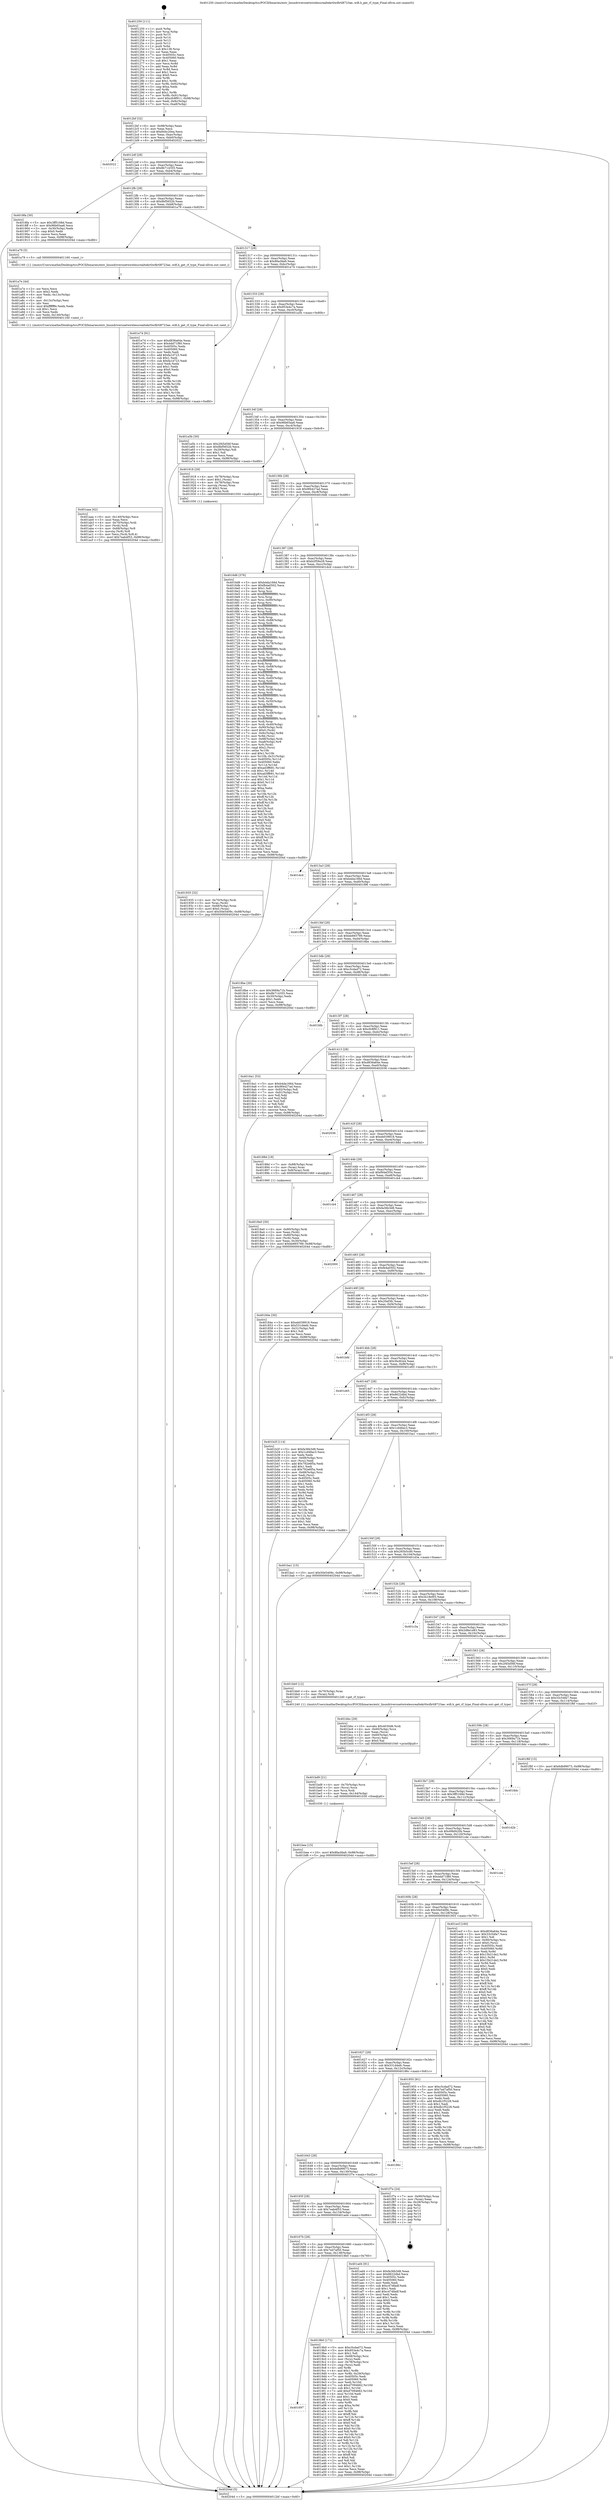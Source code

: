 digraph "0x401250" {
  label = "0x401250 (/mnt/c/Users/mathe/Desktop/tcc/POCII/binaries/extr_linuxdriversnetwirelessrealtekrtlwifirtl8723ae..wifi.h_get_rf_type_Final-ollvm.out::main(0))"
  labelloc = "t"
  node[shape=record]

  Entry [label="",width=0.3,height=0.3,shape=circle,fillcolor=black,style=filled]
  "0x4012bf" [label="{
     0x4012bf [32]\l
     | [instrs]\l
     &nbsp;&nbsp;0x4012bf \<+6\>: mov -0x98(%rbp),%eax\l
     &nbsp;&nbsp;0x4012c5 \<+2\>: mov %eax,%ecx\l
     &nbsp;&nbsp;0x4012c7 \<+6\>: sub $0x844c20ea,%ecx\l
     &nbsp;&nbsp;0x4012cd \<+6\>: mov %eax,-0xac(%rbp)\l
     &nbsp;&nbsp;0x4012d3 \<+6\>: mov %ecx,-0xb0(%rbp)\l
     &nbsp;&nbsp;0x4012d9 \<+6\>: je 0000000000402022 \<main+0xdd2\>\l
  }"]
  "0x402022" [label="{
     0x402022\l
  }", style=dashed]
  "0x4012df" [label="{
     0x4012df [28]\l
     | [instrs]\l
     &nbsp;&nbsp;0x4012df \<+5\>: jmp 00000000004012e4 \<main+0x94\>\l
     &nbsp;&nbsp;0x4012e4 \<+6\>: mov -0xac(%rbp),%eax\l
     &nbsp;&nbsp;0x4012ea \<+5\>: sub $0x8b714355,%eax\l
     &nbsp;&nbsp;0x4012ef \<+6\>: mov %eax,-0xb4(%rbp)\l
     &nbsp;&nbsp;0x4012f5 \<+6\>: je 00000000004018fa \<main+0x6aa\>\l
  }"]
  Exit [label="",width=0.3,height=0.3,shape=circle,fillcolor=black,style=filled,peripheries=2]
  "0x4018fa" [label="{
     0x4018fa [30]\l
     | [instrs]\l
     &nbsp;&nbsp;0x4018fa \<+5\>: mov $0x3ff5168d,%eax\l
     &nbsp;&nbsp;0x4018ff \<+5\>: mov $0x96b65aa6,%ecx\l
     &nbsp;&nbsp;0x401904 \<+3\>: mov -0x30(%rbp),%edx\l
     &nbsp;&nbsp;0x401907 \<+3\>: cmp $0x0,%edx\l
     &nbsp;&nbsp;0x40190a \<+3\>: cmove %ecx,%eax\l
     &nbsp;&nbsp;0x40190d \<+6\>: mov %eax,-0x98(%rbp)\l
     &nbsp;&nbsp;0x401913 \<+5\>: jmp 000000000040204d \<main+0xdfd\>\l
  }"]
  "0x4012fb" [label="{
     0x4012fb [28]\l
     | [instrs]\l
     &nbsp;&nbsp;0x4012fb \<+5\>: jmp 0000000000401300 \<main+0xb0\>\l
     &nbsp;&nbsp;0x401300 \<+6\>: mov -0xac(%rbp),%eax\l
     &nbsp;&nbsp;0x401306 \<+5\>: sub $0x8bf5652b,%eax\l
     &nbsp;&nbsp;0x40130b \<+6\>: mov %eax,-0xb8(%rbp)\l
     &nbsp;&nbsp;0x401311 \<+6\>: je 0000000000401a79 \<main+0x829\>\l
  }"]
  "0x401bee" [label="{
     0x401bee [15]\l
     | [instrs]\l
     &nbsp;&nbsp;0x401bee \<+10\>: movl $0x8facfda9,-0x98(%rbp)\l
     &nbsp;&nbsp;0x401bf8 \<+5\>: jmp 000000000040204d \<main+0xdfd\>\l
  }"]
  "0x401a79" [label="{
     0x401a79 [5]\l
     | [instrs]\l
     &nbsp;&nbsp;0x401a79 \<+5\>: call 0000000000401160 \<next_i\>\l
     | [calls]\l
     &nbsp;&nbsp;0x401160 \{1\} (/mnt/c/Users/mathe/Desktop/tcc/POCII/binaries/extr_linuxdriversnetwirelessrealtekrtlwifirtl8723ae..wifi.h_get_rf_type_Final-ollvm.out::next_i)\l
  }"]
  "0x401317" [label="{
     0x401317 [28]\l
     | [instrs]\l
     &nbsp;&nbsp;0x401317 \<+5\>: jmp 000000000040131c \<main+0xcc\>\l
     &nbsp;&nbsp;0x40131c \<+6\>: mov -0xac(%rbp),%eax\l
     &nbsp;&nbsp;0x401322 \<+5\>: sub $0x8facfda9,%eax\l
     &nbsp;&nbsp;0x401327 \<+6\>: mov %eax,-0xbc(%rbp)\l
     &nbsp;&nbsp;0x40132d \<+6\>: je 0000000000401e74 \<main+0xc24\>\l
  }"]
  "0x401bd9" [label="{
     0x401bd9 [21]\l
     | [instrs]\l
     &nbsp;&nbsp;0x401bd9 \<+4\>: mov -0x70(%rbp),%rcx\l
     &nbsp;&nbsp;0x401bdd \<+3\>: mov (%rcx),%rcx\l
     &nbsp;&nbsp;0x401be0 \<+3\>: mov %rcx,%rdi\l
     &nbsp;&nbsp;0x401be3 \<+6\>: mov %eax,-0x144(%rbp)\l
     &nbsp;&nbsp;0x401be9 \<+5\>: call 0000000000401030 \<free@plt\>\l
     | [calls]\l
     &nbsp;&nbsp;0x401030 \{1\} (unknown)\l
  }"]
  "0x401e74" [label="{
     0x401e74 [91]\l
     | [instrs]\l
     &nbsp;&nbsp;0x401e74 \<+5\>: mov $0xd836a64e,%eax\l
     &nbsp;&nbsp;0x401e79 \<+5\>: mov $0x4dd71f80,%ecx\l
     &nbsp;&nbsp;0x401e7e \<+7\>: mov 0x40505c,%edx\l
     &nbsp;&nbsp;0x401e85 \<+7\>: mov 0x405060,%esi\l
     &nbsp;&nbsp;0x401e8c \<+2\>: mov %edx,%edi\l
     &nbsp;&nbsp;0x401e8e \<+6\>: add $0xfa1d723,%edi\l
     &nbsp;&nbsp;0x401e94 \<+3\>: sub $0x1,%edi\l
     &nbsp;&nbsp;0x401e97 \<+6\>: sub $0xfa1d723,%edi\l
     &nbsp;&nbsp;0x401e9d \<+3\>: imul %edi,%edx\l
     &nbsp;&nbsp;0x401ea0 \<+3\>: and $0x1,%edx\l
     &nbsp;&nbsp;0x401ea3 \<+3\>: cmp $0x0,%edx\l
     &nbsp;&nbsp;0x401ea6 \<+4\>: sete %r8b\l
     &nbsp;&nbsp;0x401eaa \<+3\>: cmp $0xa,%esi\l
     &nbsp;&nbsp;0x401ead \<+4\>: setl %r9b\l
     &nbsp;&nbsp;0x401eb1 \<+3\>: mov %r8b,%r10b\l
     &nbsp;&nbsp;0x401eb4 \<+3\>: and %r9b,%r10b\l
     &nbsp;&nbsp;0x401eb7 \<+3\>: xor %r9b,%r8b\l
     &nbsp;&nbsp;0x401eba \<+3\>: or %r8b,%r10b\l
     &nbsp;&nbsp;0x401ebd \<+4\>: test $0x1,%r10b\l
     &nbsp;&nbsp;0x401ec1 \<+3\>: cmovne %ecx,%eax\l
     &nbsp;&nbsp;0x401ec4 \<+6\>: mov %eax,-0x98(%rbp)\l
     &nbsp;&nbsp;0x401eca \<+5\>: jmp 000000000040204d \<main+0xdfd\>\l
  }"]
  "0x401333" [label="{
     0x401333 [28]\l
     | [instrs]\l
     &nbsp;&nbsp;0x401333 \<+5\>: jmp 0000000000401338 \<main+0xe8\>\l
     &nbsp;&nbsp;0x401338 \<+6\>: mov -0xac(%rbp),%eax\l
     &nbsp;&nbsp;0x40133e \<+5\>: sub $0x953e4c7a,%eax\l
     &nbsp;&nbsp;0x401343 \<+6\>: mov %eax,-0xc0(%rbp)\l
     &nbsp;&nbsp;0x401349 \<+6\>: je 0000000000401a5b \<main+0x80b\>\l
  }"]
  "0x401bbc" [label="{
     0x401bbc [29]\l
     | [instrs]\l
     &nbsp;&nbsp;0x401bbc \<+10\>: movabs $0x4030d6,%rdi\l
     &nbsp;&nbsp;0x401bc6 \<+4\>: mov -0x60(%rbp),%rcx\l
     &nbsp;&nbsp;0x401bca \<+2\>: mov %eax,(%rcx)\l
     &nbsp;&nbsp;0x401bcc \<+4\>: mov -0x60(%rbp),%rcx\l
     &nbsp;&nbsp;0x401bd0 \<+2\>: mov (%rcx),%esi\l
     &nbsp;&nbsp;0x401bd2 \<+2\>: mov $0x0,%al\l
     &nbsp;&nbsp;0x401bd4 \<+5\>: call 0000000000401040 \<printf@plt\>\l
     | [calls]\l
     &nbsp;&nbsp;0x401040 \{1\} (unknown)\l
  }"]
  "0x401a5b" [label="{
     0x401a5b [30]\l
     | [instrs]\l
     &nbsp;&nbsp;0x401a5b \<+5\>: mov $0x2f45d56f,%eax\l
     &nbsp;&nbsp;0x401a60 \<+5\>: mov $0x8bf5652b,%ecx\l
     &nbsp;&nbsp;0x401a65 \<+3\>: mov -0x29(%rbp),%dl\l
     &nbsp;&nbsp;0x401a68 \<+3\>: test $0x1,%dl\l
     &nbsp;&nbsp;0x401a6b \<+3\>: cmovne %ecx,%eax\l
     &nbsp;&nbsp;0x401a6e \<+6\>: mov %eax,-0x98(%rbp)\l
     &nbsp;&nbsp;0x401a74 \<+5\>: jmp 000000000040204d \<main+0xdfd\>\l
  }"]
  "0x40134f" [label="{
     0x40134f [28]\l
     | [instrs]\l
     &nbsp;&nbsp;0x40134f \<+5\>: jmp 0000000000401354 \<main+0x104\>\l
     &nbsp;&nbsp;0x401354 \<+6\>: mov -0xac(%rbp),%eax\l
     &nbsp;&nbsp;0x40135a \<+5\>: sub $0x96b65aa6,%eax\l
     &nbsp;&nbsp;0x40135f \<+6\>: mov %eax,-0xc4(%rbp)\l
     &nbsp;&nbsp;0x401365 \<+6\>: je 0000000000401918 \<main+0x6c8\>\l
  }"]
  "0x401aaa" [label="{
     0x401aaa [42]\l
     | [instrs]\l
     &nbsp;&nbsp;0x401aaa \<+6\>: mov -0x140(%rbp),%ecx\l
     &nbsp;&nbsp;0x401ab0 \<+3\>: imul %eax,%ecx\l
     &nbsp;&nbsp;0x401ab3 \<+4\>: mov -0x70(%rbp),%rdi\l
     &nbsp;&nbsp;0x401ab7 \<+3\>: mov (%rdi),%rdi\l
     &nbsp;&nbsp;0x401aba \<+4\>: mov -0x68(%rbp),%r8\l
     &nbsp;&nbsp;0x401abe \<+3\>: movslq (%r8),%r8\l
     &nbsp;&nbsp;0x401ac1 \<+4\>: mov %ecx,(%rdi,%r8,4)\l
     &nbsp;&nbsp;0x401ac5 \<+10\>: movl $0x7eab4f53,-0x98(%rbp)\l
     &nbsp;&nbsp;0x401acf \<+5\>: jmp 000000000040204d \<main+0xdfd\>\l
  }"]
  "0x401918" [label="{
     0x401918 [29]\l
     | [instrs]\l
     &nbsp;&nbsp;0x401918 \<+4\>: mov -0x78(%rbp),%rax\l
     &nbsp;&nbsp;0x40191c \<+6\>: movl $0x1,(%rax)\l
     &nbsp;&nbsp;0x401922 \<+4\>: mov -0x78(%rbp),%rax\l
     &nbsp;&nbsp;0x401926 \<+3\>: movslq (%rax),%rax\l
     &nbsp;&nbsp;0x401929 \<+4\>: shl $0x2,%rax\l
     &nbsp;&nbsp;0x40192d \<+3\>: mov %rax,%rdi\l
     &nbsp;&nbsp;0x401930 \<+5\>: call 0000000000401050 \<malloc@plt\>\l
     | [calls]\l
     &nbsp;&nbsp;0x401050 \{1\} (unknown)\l
  }"]
  "0x40136b" [label="{
     0x40136b [28]\l
     | [instrs]\l
     &nbsp;&nbsp;0x40136b \<+5\>: jmp 0000000000401370 \<main+0x120\>\l
     &nbsp;&nbsp;0x401370 \<+6\>: mov -0xac(%rbp),%eax\l
     &nbsp;&nbsp;0x401376 \<+5\>: sub $0x9f4427ad,%eax\l
     &nbsp;&nbsp;0x40137b \<+6\>: mov %eax,-0xc8(%rbp)\l
     &nbsp;&nbsp;0x401381 \<+6\>: je 00000000004016d6 \<main+0x486\>\l
  }"]
  "0x401a7e" [label="{
     0x401a7e [44]\l
     | [instrs]\l
     &nbsp;&nbsp;0x401a7e \<+2\>: xor %ecx,%ecx\l
     &nbsp;&nbsp;0x401a80 \<+5\>: mov $0x2,%edx\l
     &nbsp;&nbsp;0x401a85 \<+6\>: mov %edx,-0x13c(%rbp)\l
     &nbsp;&nbsp;0x401a8b \<+1\>: cltd\l
     &nbsp;&nbsp;0x401a8c \<+6\>: mov -0x13c(%rbp),%esi\l
     &nbsp;&nbsp;0x401a92 \<+2\>: idiv %esi\l
     &nbsp;&nbsp;0x401a94 \<+6\>: imul $0xfffffffe,%edx,%edx\l
     &nbsp;&nbsp;0x401a9a \<+3\>: sub $0x1,%ecx\l
     &nbsp;&nbsp;0x401a9d \<+2\>: sub %ecx,%edx\l
     &nbsp;&nbsp;0x401a9f \<+6\>: mov %edx,-0x140(%rbp)\l
     &nbsp;&nbsp;0x401aa5 \<+5\>: call 0000000000401160 \<next_i\>\l
     | [calls]\l
     &nbsp;&nbsp;0x401160 \{1\} (/mnt/c/Users/mathe/Desktop/tcc/POCII/binaries/extr_linuxdriversnetwirelessrealtekrtlwifirtl8723ae..wifi.h_get_rf_type_Final-ollvm.out::next_i)\l
  }"]
  "0x4016d6" [label="{
     0x4016d6 [376]\l
     | [instrs]\l
     &nbsp;&nbsp;0x4016d6 \<+5\>: mov $0xb4da166d,%eax\l
     &nbsp;&nbsp;0x4016db \<+5\>: mov $0xfb4a0502,%ecx\l
     &nbsp;&nbsp;0x4016e0 \<+2\>: mov $0x1,%dl\l
     &nbsp;&nbsp;0x4016e2 \<+3\>: mov %rsp,%rsi\l
     &nbsp;&nbsp;0x4016e5 \<+4\>: add $0xfffffffffffffff0,%rsi\l
     &nbsp;&nbsp;0x4016e9 \<+3\>: mov %rsi,%rsp\l
     &nbsp;&nbsp;0x4016ec \<+7\>: mov %rsi,-0x90(%rbp)\l
     &nbsp;&nbsp;0x4016f3 \<+3\>: mov %rsp,%rsi\l
     &nbsp;&nbsp;0x4016f6 \<+4\>: add $0xfffffffffffffff0,%rsi\l
     &nbsp;&nbsp;0x4016fa \<+3\>: mov %rsi,%rsp\l
     &nbsp;&nbsp;0x4016fd \<+3\>: mov %rsp,%rdi\l
     &nbsp;&nbsp;0x401700 \<+4\>: add $0xfffffffffffffff0,%rdi\l
     &nbsp;&nbsp;0x401704 \<+3\>: mov %rdi,%rsp\l
     &nbsp;&nbsp;0x401707 \<+7\>: mov %rdi,-0x88(%rbp)\l
     &nbsp;&nbsp;0x40170e \<+3\>: mov %rsp,%rdi\l
     &nbsp;&nbsp;0x401711 \<+4\>: add $0xfffffffffffffff0,%rdi\l
     &nbsp;&nbsp;0x401715 \<+3\>: mov %rdi,%rsp\l
     &nbsp;&nbsp;0x401718 \<+4\>: mov %rdi,-0x80(%rbp)\l
     &nbsp;&nbsp;0x40171c \<+3\>: mov %rsp,%rdi\l
     &nbsp;&nbsp;0x40171f \<+4\>: add $0xfffffffffffffff0,%rdi\l
     &nbsp;&nbsp;0x401723 \<+3\>: mov %rdi,%rsp\l
     &nbsp;&nbsp;0x401726 \<+4\>: mov %rdi,-0x78(%rbp)\l
     &nbsp;&nbsp;0x40172a \<+3\>: mov %rsp,%rdi\l
     &nbsp;&nbsp;0x40172d \<+4\>: add $0xfffffffffffffff0,%rdi\l
     &nbsp;&nbsp;0x401731 \<+3\>: mov %rdi,%rsp\l
     &nbsp;&nbsp;0x401734 \<+4\>: mov %rdi,-0x70(%rbp)\l
     &nbsp;&nbsp;0x401738 \<+3\>: mov %rsp,%rdi\l
     &nbsp;&nbsp;0x40173b \<+4\>: add $0xfffffffffffffff0,%rdi\l
     &nbsp;&nbsp;0x40173f \<+3\>: mov %rdi,%rsp\l
     &nbsp;&nbsp;0x401742 \<+4\>: mov %rdi,-0x68(%rbp)\l
     &nbsp;&nbsp;0x401746 \<+3\>: mov %rsp,%rdi\l
     &nbsp;&nbsp;0x401749 \<+4\>: add $0xfffffffffffffff0,%rdi\l
     &nbsp;&nbsp;0x40174d \<+3\>: mov %rdi,%rsp\l
     &nbsp;&nbsp;0x401750 \<+4\>: mov %rdi,-0x60(%rbp)\l
     &nbsp;&nbsp;0x401754 \<+3\>: mov %rsp,%rdi\l
     &nbsp;&nbsp;0x401757 \<+4\>: add $0xfffffffffffffff0,%rdi\l
     &nbsp;&nbsp;0x40175b \<+3\>: mov %rdi,%rsp\l
     &nbsp;&nbsp;0x40175e \<+4\>: mov %rdi,-0x58(%rbp)\l
     &nbsp;&nbsp;0x401762 \<+3\>: mov %rsp,%rdi\l
     &nbsp;&nbsp;0x401765 \<+4\>: add $0xfffffffffffffff0,%rdi\l
     &nbsp;&nbsp;0x401769 \<+3\>: mov %rdi,%rsp\l
     &nbsp;&nbsp;0x40176c \<+4\>: mov %rdi,-0x50(%rbp)\l
     &nbsp;&nbsp;0x401770 \<+3\>: mov %rsp,%rdi\l
     &nbsp;&nbsp;0x401773 \<+4\>: add $0xfffffffffffffff0,%rdi\l
     &nbsp;&nbsp;0x401777 \<+3\>: mov %rdi,%rsp\l
     &nbsp;&nbsp;0x40177a \<+4\>: mov %rdi,-0x48(%rbp)\l
     &nbsp;&nbsp;0x40177e \<+3\>: mov %rsp,%rdi\l
     &nbsp;&nbsp;0x401781 \<+4\>: add $0xfffffffffffffff0,%rdi\l
     &nbsp;&nbsp;0x401785 \<+3\>: mov %rdi,%rsp\l
     &nbsp;&nbsp;0x401788 \<+4\>: mov %rdi,-0x40(%rbp)\l
     &nbsp;&nbsp;0x40178c \<+7\>: mov -0x90(%rbp),%rdi\l
     &nbsp;&nbsp;0x401793 \<+6\>: movl $0x0,(%rdi)\l
     &nbsp;&nbsp;0x401799 \<+7\>: mov -0x9c(%rbp),%r8d\l
     &nbsp;&nbsp;0x4017a0 \<+3\>: mov %r8d,(%rsi)\l
     &nbsp;&nbsp;0x4017a3 \<+7\>: mov -0x88(%rbp),%rdi\l
     &nbsp;&nbsp;0x4017aa \<+7\>: mov -0xa8(%rbp),%r9\l
     &nbsp;&nbsp;0x4017b1 \<+3\>: mov %r9,(%rdi)\l
     &nbsp;&nbsp;0x4017b4 \<+3\>: cmpl $0x2,(%rsi)\l
     &nbsp;&nbsp;0x4017b7 \<+4\>: setne %r10b\l
     &nbsp;&nbsp;0x4017bb \<+4\>: and $0x1,%r10b\l
     &nbsp;&nbsp;0x4017bf \<+4\>: mov %r10b,-0x31(%rbp)\l
     &nbsp;&nbsp;0x4017c3 \<+8\>: mov 0x40505c,%r11d\l
     &nbsp;&nbsp;0x4017cb \<+7\>: mov 0x405060,%ebx\l
     &nbsp;&nbsp;0x4017d2 \<+3\>: mov %r11d,%r14d\l
     &nbsp;&nbsp;0x4017d5 \<+7\>: add $0xad3ff681,%r14d\l
     &nbsp;&nbsp;0x4017dc \<+4\>: sub $0x1,%r14d\l
     &nbsp;&nbsp;0x4017e0 \<+7\>: sub $0xad3ff681,%r14d\l
     &nbsp;&nbsp;0x4017e7 \<+4\>: imul %r14d,%r11d\l
     &nbsp;&nbsp;0x4017eb \<+4\>: and $0x1,%r11d\l
     &nbsp;&nbsp;0x4017ef \<+4\>: cmp $0x0,%r11d\l
     &nbsp;&nbsp;0x4017f3 \<+4\>: sete %r10b\l
     &nbsp;&nbsp;0x4017f7 \<+3\>: cmp $0xa,%ebx\l
     &nbsp;&nbsp;0x4017fa \<+4\>: setl %r15b\l
     &nbsp;&nbsp;0x4017fe \<+3\>: mov %r10b,%r12b\l
     &nbsp;&nbsp;0x401801 \<+4\>: xor $0xff,%r12b\l
     &nbsp;&nbsp;0x401805 \<+3\>: mov %r15b,%r13b\l
     &nbsp;&nbsp;0x401808 \<+4\>: xor $0xff,%r13b\l
     &nbsp;&nbsp;0x40180c \<+3\>: xor $0x0,%dl\l
     &nbsp;&nbsp;0x40180f \<+3\>: mov %r12b,%sil\l
     &nbsp;&nbsp;0x401812 \<+4\>: and $0x0,%sil\l
     &nbsp;&nbsp;0x401816 \<+3\>: and %dl,%r10b\l
     &nbsp;&nbsp;0x401819 \<+3\>: mov %r13b,%dil\l
     &nbsp;&nbsp;0x40181c \<+4\>: and $0x0,%dil\l
     &nbsp;&nbsp;0x401820 \<+3\>: and %dl,%r15b\l
     &nbsp;&nbsp;0x401823 \<+3\>: or %r10b,%sil\l
     &nbsp;&nbsp;0x401826 \<+3\>: or %r15b,%dil\l
     &nbsp;&nbsp;0x401829 \<+3\>: xor %dil,%sil\l
     &nbsp;&nbsp;0x40182c \<+3\>: or %r13b,%r12b\l
     &nbsp;&nbsp;0x40182f \<+4\>: xor $0xff,%r12b\l
     &nbsp;&nbsp;0x401833 \<+3\>: or $0x0,%dl\l
     &nbsp;&nbsp;0x401836 \<+3\>: and %dl,%r12b\l
     &nbsp;&nbsp;0x401839 \<+3\>: or %r12b,%sil\l
     &nbsp;&nbsp;0x40183c \<+4\>: test $0x1,%sil\l
     &nbsp;&nbsp;0x401840 \<+3\>: cmovne %ecx,%eax\l
     &nbsp;&nbsp;0x401843 \<+6\>: mov %eax,-0x98(%rbp)\l
     &nbsp;&nbsp;0x401849 \<+5\>: jmp 000000000040204d \<main+0xdfd\>\l
  }"]
  "0x401387" [label="{
     0x401387 [28]\l
     | [instrs]\l
     &nbsp;&nbsp;0x401387 \<+5\>: jmp 000000000040138c \<main+0x13c\>\l
     &nbsp;&nbsp;0x40138c \<+6\>: mov -0xac(%rbp),%eax\l
     &nbsp;&nbsp;0x401392 \<+5\>: sub $0xb2f59a28,%eax\l
     &nbsp;&nbsp;0x401397 \<+6\>: mov %eax,-0xcc(%rbp)\l
     &nbsp;&nbsp;0x40139d \<+6\>: je 0000000000401dcd \<main+0xb7d\>\l
  }"]
  "0x401697" [label="{
     0x401697\l
  }", style=dashed]
  "0x401dcd" [label="{
     0x401dcd\l
  }", style=dashed]
  "0x4013a3" [label="{
     0x4013a3 [28]\l
     | [instrs]\l
     &nbsp;&nbsp;0x4013a3 \<+5\>: jmp 00000000004013a8 \<main+0x158\>\l
     &nbsp;&nbsp;0x4013a8 \<+6\>: mov -0xac(%rbp),%eax\l
     &nbsp;&nbsp;0x4013ae \<+5\>: sub $0xb4da166d,%eax\l
     &nbsp;&nbsp;0x4013b3 \<+6\>: mov %eax,-0xd0(%rbp)\l
     &nbsp;&nbsp;0x4013b9 \<+6\>: je 0000000000401f96 \<main+0xd46\>\l
  }"]
  "0x4019b0" [label="{
     0x4019b0 [171]\l
     | [instrs]\l
     &nbsp;&nbsp;0x4019b0 \<+5\>: mov $0xc5cdad72,%eax\l
     &nbsp;&nbsp;0x4019b5 \<+5\>: mov $0x953e4c7a,%ecx\l
     &nbsp;&nbsp;0x4019ba \<+2\>: mov $0x1,%dl\l
     &nbsp;&nbsp;0x4019bc \<+4\>: mov -0x68(%rbp),%rsi\l
     &nbsp;&nbsp;0x4019c0 \<+2\>: mov (%rsi),%edi\l
     &nbsp;&nbsp;0x4019c2 \<+4\>: mov -0x78(%rbp),%rsi\l
     &nbsp;&nbsp;0x4019c6 \<+2\>: cmp (%rsi),%edi\l
     &nbsp;&nbsp;0x4019c8 \<+4\>: setl %r8b\l
     &nbsp;&nbsp;0x4019cc \<+4\>: and $0x1,%r8b\l
     &nbsp;&nbsp;0x4019d0 \<+4\>: mov %r8b,-0x29(%rbp)\l
     &nbsp;&nbsp;0x4019d4 \<+7\>: mov 0x40505c,%edi\l
     &nbsp;&nbsp;0x4019db \<+8\>: mov 0x405060,%r9d\l
     &nbsp;&nbsp;0x4019e3 \<+3\>: mov %edi,%r10d\l
     &nbsp;&nbsp;0x4019e6 \<+7\>: sub $0xd7094662,%r10d\l
     &nbsp;&nbsp;0x4019ed \<+4\>: sub $0x1,%r10d\l
     &nbsp;&nbsp;0x4019f1 \<+7\>: add $0xd7094662,%r10d\l
     &nbsp;&nbsp;0x4019f8 \<+4\>: imul %r10d,%edi\l
     &nbsp;&nbsp;0x4019fc \<+3\>: and $0x1,%edi\l
     &nbsp;&nbsp;0x4019ff \<+3\>: cmp $0x0,%edi\l
     &nbsp;&nbsp;0x401a02 \<+4\>: sete %r8b\l
     &nbsp;&nbsp;0x401a06 \<+4\>: cmp $0xa,%r9d\l
     &nbsp;&nbsp;0x401a0a \<+4\>: setl %r11b\l
     &nbsp;&nbsp;0x401a0e \<+3\>: mov %r8b,%bl\l
     &nbsp;&nbsp;0x401a11 \<+3\>: xor $0xff,%bl\l
     &nbsp;&nbsp;0x401a14 \<+3\>: mov %r11b,%r14b\l
     &nbsp;&nbsp;0x401a17 \<+4\>: xor $0xff,%r14b\l
     &nbsp;&nbsp;0x401a1b \<+3\>: xor $0x0,%dl\l
     &nbsp;&nbsp;0x401a1e \<+3\>: mov %bl,%r15b\l
     &nbsp;&nbsp;0x401a21 \<+4\>: and $0x0,%r15b\l
     &nbsp;&nbsp;0x401a25 \<+3\>: and %dl,%r8b\l
     &nbsp;&nbsp;0x401a28 \<+3\>: mov %r14b,%r12b\l
     &nbsp;&nbsp;0x401a2b \<+4\>: and $0x0,%r12b\l
     &nbsp;&nbsp;0x401a2f \<+3\>: and %dl,%r11b\l
     &nbsp;&nbsp;0x401a32 \<+3\>: or %r8b,%r15b\l
     &nbsp;&nbsp;0x401a35 \<+3\>: or %r11b,%r12b\l
     &nbsp;&nbsp;0x401a38 \<+3\>: xor %r12b,%r15b\l
     &nbsp;&nbsp;0x401a3b \<+3\>: or %r14b,%bl\l
     &nbsp;&nbsp;0x401a3e \<+3\>: xor $0xff,%bl\l
     &nbsp;&nbsp;0x401a41 \<+3\>: or $0x0,%dl\l
     &nbsp;&nbsp;0x401a44 \<+2\>: and %dl,%bl\l
     &nbsp;&nbsp;0x401a46 \<+3\>: or %bl,%r15b\l
     &nbsp;&nbsp;0x401a49 \<+4\>: test $0x1,%r15b\l
     &nbsp;&nbsp;0x401a4d \<+3\>: cmovne %ecx,%eax\l
     &nbsp;&nbsp;0x401a50 \<+6\>: mov %eax,-0x98(%rbp)\l
     &nbsp;&nbsp;0x401a56 \<+5\>: jmp 000000000040204d \<main+0xdfd\>\l
  }"]
  "0x401f96" [label="{
     0x401f96\l
  }", style=dashed]
  "0x4013bf" [label="{
     0x4013bf [28]\l
     | [instrs]\l
     &nbsp;&nbsp;0x4013bf \<+5\>: jmp 00000000004013c4 \<main+0x174\>\l
     &nbsp;&nbsp;0x4013c4 \<+6\>: mov -0xac(%rbp),%eax\l
     &nbsp;&nbsp;0x4013ca \<+5\>: sub $0xbb665789,%eax\l
     &nbsp;&nbsp;0x4013cf \<+6\>: mov %eax,-0xd4(%rbp)\l
     &nbsp;&nbsp;0x4013d5 \<+6\>: je 00000000004018be \<main+0x66e\>\l
  }"]
  "0x40167b" [label="{
     0x40167b [28]\l
     | [instrs]\l
     &nbsp;&nbsp;0x40167b \<+5\>: jmp 0000000000401680 \<main+0x430\>\l
     &nbsp;&nbsp;0x401680 \<+6\>: mov -0xac(%rbp),%eax\l
     &nbsp;&nbsp;0x401686 \<+5\>: sub $0x7ed7af50,%eax\l
     &nbsp;&nbsp;0x40168b \<+6\>: mov %eax,-0x138(%rbp)\l
     &nbsp;&nbsp;0x401691 \<+6\>: je 00000000004019b0 \<main+0x760\>\l
  }"]
  "0x4018be" [label="{
     0x4018be [30]\l
     | [instrs]\l
     &nbsp;&nbsp;0x4018be \<+5\>: mov $0x3669a71b,%eax\l
     &nbsp;&nbsp;0x4018c3 \<+5\>: mov $0x8b714355,%ecx\l
     &nbsp;&nbsp;0x4018c8 \<+3\>: mov -0x30(%rbp),%edx\l
     &nbsp;&nbsp;0x4018cb \<+3\>: cmp $0x1,%edx\l
     &nbsp;&nbsp;0x4018ce \<+3\>: cmovl %ecx,%eax\l
     &nbsp;&nbsp;0x4018d1 \<+6\>: mov %eax,-0x98(%rbp)\l
     &nbsp;&nbsp;0x4018d7 \<+5\>: jmp 000000000040204d \<main+0xdfd\>\l
  }"]
  "0x4013db" [label="{
     0x4013db [28]\l
     | [instrs]\l
     &nbsp;&nbsp;0x4013db \<+5\>: jmp 00000000004013e0 \<main+0x190\>\l
     &nbsp;&nbsp;0x4013e0 \<+6\>: mov -0xac(%rbp),%eax\l
     &nbsp;&nbsp;0x4013e6 \<+5\>: sub $0xc5cdad72,%eax\l
     &nbsp;&nbsp;0x4013eb \<+6\>: mov %eax,-0xd8(%rbp)\l
     &nbsp;&nbsp;0x4013f1 \<+6\>: je 0000000000401fdb \<main+0xd8b\>\l
  }"]
  "0x401ad4" [label="{
     0x401ad4 [91]\l
     | [instrs]\l
     &nbsp;&nbsp;0x401ad4 \<+5\>: mov $0xfa36b3d8,%eax\l
     &nbsp;&nbsp;0x401ad9 \<+5\>: mov $0x8622dbd,%ecx\l
     &nbsp;&nbsp;0x401ade \<+7\>: mov 0x40505c,%edx\l
     &nbsp;&nbsp;0x401ae5 \<+7\>: mov 0x405060,%esi\l
     &nbsp;&nbsp;0x401aec \<+2\>: mov %edx,%edi\l
     &nbsp;&nbsp;0x401aee \<+6\>: sub $0xc47dfadf,%edi\l
     &nbsp;&nbsp;0x401af4 \<+3\>: sub $0x1,%edi\l
     &nbsp;&nbsp;0x401af7 \<+6\>: add $0xc47dfadf,%edi\l
     &nbsp;&nbsp;0x401afd \<+3\>: imul %edi,%edx\l
     &nbsp;&nbsp;0x401b00 \<+3\>: and $0x1,%edx\l
     &nbsp;&nbsp;0x401b03 \<+3\>: cmp $0x0,%edx\l
     &nbsp;&nbsp;0x401b06 \<+4\>: sete %r8b\l
     &nbsp;&nbsp;0x401b0a \<+3\>: cmp $0xa,%esi\l
     &nbsp;&nbsp;0x401b0d \<+4\>: setl %r9b\l
     &nbsp;&nbsp;0x401b11 \<+3\>: mov %r8b,%r10b\l
     &nbsp;&nbsp;0x401b14 \<+3\>: and %r9b,%r10b\l
     &nbsp;&nbsp;0x401b17 \<+3\>: xor %r9b,%r8b\l
     &nbsp;&nbsp;0x401b1a \<+3\>: or %r8b,%r10b\l
     &nbsp;&nbsp;0x401b1d \<+4\>: test $0x1,%r10b\l
     &nbsp;&nbsp;0x401b21 \<+3\>: cmovne %ecx,%eax\l
     &nbsp;&nbsp;0x401b24 \<+6\>: mov %eax,-0x98(%rbp)\l
     &nbsp;&nbsp;0x401b2a \<+5\>: jmp 000000000040204d \<main+0xdfd\>\l
  }"]
  "0x401fdb" [label="{
     0x401fdb\l
  }", style=dashed]
  "0x4013f7" [label="{
     0x4013f7 [28]\l
     | [instrs]\l
     &nbsp;&nbsp;0x4013f7 \<+5\>: jmp 00000000004013fc \<main+0x1ac\>\l
     &nbsp;&nbsp;0x4013fc \<+6\>: mov -0xac(%rbp),%eax\l
     &nbsp;&nbsp;0x401402 \<+5\>: sub $0xcfc8f911,%eax\l
     &nbsp;&nbsp;0x401407 \<+6\>: mov %eax,-0xdc(%rbp)\l
     &nbsp;&nbsp;0x40140d \<+6\>: je 00000000004016a1 \<main+0x451\>\l
  }"]
  "0x40165f" [label="{
     0x40165f [28]\l
     | [instrs]\l
     &nbsp;&nbsp;0x40165f \<+5\>: jmp 0000000000401664 \<main+0x414\>\l
     &nbsp;&nbsp;0x401664 \<+6\>: mov -0xac(%rbp),%eax\l
     &nbsp;&nbsp;0x40166a \<+5\>: sub $0x7eab4f53,%eax\l
     &nbsp;&nbsp;0x40166f \<+6\>: mov %eax,-0x134(%rbp)\l
     &nbsp;&nbsp;0x401675 \<+6\>: je 0000000000401ad4 \<main+0x884\>\l
  }"]
  "0x4016a1" [label="{
     0x4016a1 [53]\l
     | [instrs]\l
     &nbsp;&nbsp;0x4016a1 \<+5\>: mov $0xb4da166d,%eax\l
     &nbsp;&nbsp;0x4016a6 \<+5\>: mov $0x9f4427ad,%ecx\l
     &nbsp;&nbsp;0x4016ab \<+6\>: mov -0x92(%rbp),%dl\l
     &nbsp;&nbsp;0x4016b1 \<+7\>: mov -0x91(%rbp),%sil\l
     &nbsp;&nbsp;0x4016b8 \<+3\>: mov %dl,%dil\l
     &nbsp;&nbsp;0x4016bb \<+3\>: and %sil,%dil\l
     &nbsp;&nbsp;0x4016be \<+3\>: xor %sil,%dl\l
     &nbsp;&nbsp;0x4016c1 \<+3\>: or %dl,%dil\l
     &nbsp;&nbsp;0x4016c4 \<+4\>: test $0x1,%dil\l
     &nbsp;&nbsp;0x4016c8 \<+3\>: cmovne %ecx,%eax\l
     &nbsp;&nbsp;0x4016cb \<+6\>: mov %eax,-0x98(%rbp)\l
     &nbsp;&nbsp;0x4016d1 \<+5\>: jmp 000000000040204d \<main+0xdfd\>\l
  }"]
  "0x401413" [label="{
     0x401413 [28]\l
     | [instrs]\l
     &nbsp;&nbsp;0x401413 \<+5\>: jmp 0000000000401418 \<main+0x1c8\>\l
     &nbsp;&nbsp;0x401418 \<+6\>: mov -0xac(%rbp),%eax\l
     &nbsp;&nbsp;0x40141e \<+5\>: sub $0xd836a64e,%eax\l
     &nbsp;&nbsp;0x401423 \<+6\>: mov %eax,-0xe0(%rbp)\l
     &nbsp;&nbsp;0x401429 \<+6\>: je 0000000000402036 \<main+0xde6\>\l
  }"]
  "0x40204d" [label="{
     0x40204d [5]\l
     | [instrs]\l
     &nbsp;&nbsp;0x40204d \<+5\>: jmp 00000000004012bf \<main+0x6f\>\l
  }"]
  "0x401250" [label="{
     0x401250 [111]\l
     | [instrs]\l
     &nbsp;&nbsp;0x401250 \<+1\>: push %rbp\l
     &nbsp;&nbsp;0x401251 \<+3\>: mov %rsp,%rbp\l
     &nbsp;&nbsp;0x401254 \<+2\>: push %r15\l
     &nbsp;&nbsp;0x401256 \<+2\>: push %r14\l
     &nbsp;&nbsp;0x401258 \<+2\>: push %r13\l
     &nbsp;&nbsp;0x40125a \<+2\>: push %r12\l
     &nbsp;&nbsp;0x40125c \<+1\>: push %rbx\l
     &nbsp;&nbsp;0x40125d \<+7\>: sub $0x138,%rsp\l
     &nbsp;&nbsp;0x401264 \<+2\>: xor %eax,%eax\l
     &nbsp;&nbsp;0x401266 \<+7\>: mov 0x40505c,%ecx\l
     &nbsp;&nbsp;0x40126d \<+7\>: mov 0x405060,%edx\l
     &nbsp;&nbsp;0x401274 \<+3\>: sub $0x1,%eax\l
     &nbsp;&nbsp;0x401277 \<+3\>: mov %ecx,%r8d\l
     &nbsp;&nbsp;0x40127a \<+3\>: add %eax,%r8d\l
     &nbsp;&nbsp;0x40127d \<+4\>: imul %r8d,%ecx\l
     &nbsp;&nbsp;0x401281 \<+3\>: and $0x1,%ecx\l
     &nbsp;&nbsp;0x401284 \<+3\>: cmp $0x0,%ecx\l
     &nbsp;&nbsp;0x401287 \<+4\>: sete %r9b\l
     &nbsp;&nbsp;0x40128b \<+4\>: and $0x1,%r9b\l
     &nbsp;&nbsp;0x40128f \<+7\>: mov %r9b,-0x92(%rbp)\l
     &nbsp;&nbsp;0x401296 \<+3\>: cmp $0xa,%edx\l
     &nbsp;&nbsp;0x401299 \<+4\>: setl %r9b\l
     &nbsp;&nbsp;0x40129d \<+4\>: and $0x1,%r9b\l
     &nbsp;&nbsp;0x4012a1 \<+7\>: mov %r9b,-0x91(%rbp)\l
     &nbsp;&nbsp;0x4012a8 \<+10\>: movl $0xcfc8f911,-0x98(%rbp)\l
     &nbsp;&nbsp;0x4012b2 \<+6\>: mov %edi,-0x9c(%rbp)\l
     &nbsp;&nbsp;0x4012b8 \<+7\>: mov %rsi,-0xa8(%rbp)\l
  }"]
  "0x401f7e" [label="{
     0x401f7e [24]\l
     | [instrs]\l
     &nbsp;&nbsp;0x401f7e \<+7\>: mov -0x90(%rbp),%rax\l
     &nbsp;&nbsp;0x401f85 \<+2\>: mov (%rax),%eax\l
     &nbsp;&nbsp;0x401f87 \<+4\>: lea -0x28(%rbp),%rsp\l
     &nbsp;&nbsp;0x401f8b \<+1\>: pop %rbx\l
     &nbsp;&nbsp;0x401f8c \<+2\>: pop %r12\l
     &nbsp;&nbsp;0x401f8e \<+2\>: pop %r13\l
     &nbsp;&nbsp;0x401f90 \<+2\>: pop %r14\l
     &nbsp;&nbsp;0x401f92 \<+2\>: pop %r15\l
     &nbsp;&nbsp;0x401f94 \<+1\>: pop %rbp\l
     &nbsp;&nbsp;0x401f95 \<+1\>: ret\l
  }"]
  "0x401643" [label="{
     0x401643 [28]\l
     | [instrs]\l
     &nbsp;&nbsp;0x401643 \<+5\>: jmp 0000000000401648 \<main+0x3f8\>\l
     &nbsp;&nbsp;0x401648 \<+6\>: mov -0xac(%rbp),%eax\l
     &nbsp;&nbsp;0x40164e \<+5\>: sub $0x6db99073,%eax\l
     &nbsp;&nbsp;0x401653 \<+6\>: mov %eax,-0x130(%rbp)\l
     &nbsp;&nbsp;0x401659 \<+6\>: je 0000000000401f7e \<main+0xd2e\>\l
  }"]
  "0x402036" [label="{
     0x402036\l
  }", style=dashed]
  "0x40142f" [label="{
     0x40142f [28]\l
     | [instrs]\l
     &nbsp;&nbsp;0x40142f \<+5\>: jmp 0000000000401434 \<main+0x1e4\>\l
     &nbsp;&nbsp;0x401434 \<+6\>: mov -0xac(%rbp),%eax\l
     &nbsp;&nbsp;0x40143a \<+5\>: sub $0xeb039918,%eax\l
     &nbsp;&nbsp;0x40143f \<+6\>: mov %eax,-0xe4(%rbp)\l
     &nbsp;&nbsp;0x401445 \<+6\>: je 000000000040188d \<main+0x63d\>\l
  }"]
  "0x40186c" [label="{
     0x40186c\l
  }", style=dashed]
  "0x40188d" [label="{
     0x40188d [19]\l
     | [instrs]\l
     &nbsp;&nbsp;0x40188d \<+7\>: mov -0x88(%rbp),%rax\l
     &nbsp;&nbsp;0x401894 \<+3\>: mov (%rax),%rax\l
     &nbsp;&nbsp;0x401897 \<+4\>: mov 0x8(%rax),%rdi\l
     &nbsp;&nbsp;0x40189b \<+5\>: call 0000000000401060 \<atoi@plt\>\l
     | [calls]\l
     &nbsp;&nbsp;0x401060 \{1\} (unknown)\l
  }"]
  "0x40144b" [label="{
     0x40144b [28]\l
     | [instrs]\l
     &nbsp;&nbsp;0x40144b \<+5\>: jmp 0000000000401450 \<main+0x200\>\l
     &nbsp;&nbsp;0x401450 \<+6\>: mov -0xac(%rbp),%eax\l
     &nbsp;&nbsp;0x401456 \<+5\>: sub $0xf94ef354,%eax\l
     &nbsp;&nbsp;0x40145b \<+6\>: mov %eax,-0xe8(%rbp)\l
     &nbsp;&nbsp;0x401461 \<+6\>: je 0000000000401cb4 \<main+0xa64\>\l
  }"]
  "0x401627" [label="{
     0x401627 [28]\l
     | [instrs]\l
     &nbsp;&nbsp;0x401627 \<+5\>: jmp 000000000040162c \<main+0x3dc\>\l
     &nbsp;&nbsp;0x40162c \<+6\>: mov -0xac(%rbp),%eax\l
     &nbsp;&nbsp;0x401632 \<+5\>: sub $0x531d4efc,%eax\l
     &nbsp;&nbsp;0x401637 \<+6\>: mov %eax,-0x12c(%rbp)\l
     &nbsp;&nbsp;0x40163d \<+6\>: je 000000000040186c \<main+0x61c\>\l
  }"]
  "0x401cb4" [label="{
     0x401cb4\l
  }", style=dashed]
  "0x401467" [label="{
     0x401467 [28]\l
     | [instrs]\l
     &nbsp;&nbsp;0x401467 \<+5\>: jmp 000000000040146c \<main+0x21c\>\l
     &nbsp;&nbsp;0x40146c \<+6\>: mov -0xac(%rbp),%eax\l
     &nbsp;&nbsp;0x401472 \<+5\>: sub $0xfa36b3d8,%eax\l
     &nbsp;&nbsp;0x401477 \<+6\>: mov %eax,-0xec(%rbp)\l
     &nbsp;&nbsp;0x40147d \<+6\>: je 0000000000402000 \<main+0xdb0\>\l
  }"]
  "0x401955" [label="{
     0x401955 [91]\l
     | [instrs]\l
     &nbsp;&nbsp;0x401955 \<+5\>: mov $0xc5cdad72,%eax\l
     &nbsp;&nbsp;0x40195a \<+5\>: mov $0x7ed7af50,%ecx\l
     &nbsp;&nbsp;0x40195f \<+7\>: mov 0x40505c,%edx\l
     &nbsp;&nbsp;0x401966 \<+7\>: mov 0x405060,%esi\l
     &nbsp;&nbsp;0x40196d \<+2\>: mov %edx,%edi\l
     &nbsp;&nbsp;0x40196f \<+6\>: add $0xdb1f5228,%edi\l
     &nbsp;&nbsp;0x401975 \<+3\>: sub $0x1,%edi\l
     &nbsp;&nbsp;0x401978 \<+6\>: sub $0xdb1f5228,%edi\l
     &nbsp;&nbsp;0x40197e \<+3\>: imul %edi,%edx\l
     &nbsp;&nbsp;0x401981 \<+3\>: and $0x1,%edx\l
     &nbsp;&nbsp;0x401984 \<+3\>: cmp $0x0,%edx\l
     &nbsp;&nbsp;0x401987 \<+4\>: sete %r8b\l
     &nbsp;&nbsp;0x40198b \<+3\>: cmp $0xa,%esi\l
     &nbsp;&nbsp;0x40198e \<+4\>: setl %r9b\l
     &nbsp;&nbsp;0x401992 \<+3\>: mov %r8b,%r10b\l
     &nbsp;&nbsp;0x401995 \<+3\>: and %r9b,%r10b\l
     &nbsp;&nbsp;0x401998 \<+3\>: xor %r9b,%r8b\l
     &nbsp;&nbsp;0x40199b \<+3\>: or %r8b,%r10b\l
     &nbsp;&nbsp;0x40199e \<+4\>: test $0x1,%r10b\l
     &nbsp;&nbsp;0x4019a2 \<+3\>: cmovne %ecx,%eax\l
     &nbsp;&nbsp;0x4019a5 \<+6\>: mov %eax,-0x98(%rbp)\l
     &nbsp;&nbsp;0x4019ab \<+5\>: jmp 000000000040204d \<main+0xdfd\>\l
  }"]
  "0x402000" [label="{
     0x402000\l
  }", style=dashed]
  "0x401483" [label="{
     0x401483 [28]\l
     | [instrs]\l
     &nbsp;&nbsp;0x401483 \<+5\>: jmp 0000000000401488 \<main+0x238\>\l
     &nbsp;&nbsp;0x401488 \<+6\>: mov -0xac(%rbp),%eax\l
     &nbsp;&nbsp;0x40148e \<+5\>: sub $0xfb4a0502,%eax\l
     &nbsp;&nbsp;0x401493 \<+6\>: mov %eax,-0xf0(%rbp)\l
     &nbsp;&nbsp;0x401499 \<+6\>: je 000000000040184e \<main+0x5fe\>\l
  }"]
  "0x40160b" [label="{
     0x40160b [28]\l
     | [instrs]\l
     &nbsp;&nbsp;0x40160b \<+5\>: jmp 0000000000401610 \<main+0x3c0\>\l
     &nbsp;&nbsp;0x401610 \<+6\>: mov -0xac(%rbp),%eax\l
     &nbsp;&nbsp;0x401616 \<+5\>: sub $0x50e5409c,%eax\l
     &nbsp;&nbsp;0x40161b \<+6\>: mov %eax,-0x128(%rbp)\l
     &nbsp;&nbsp;0x401621 \<+6\>: je 0000000000401955 \<main+0x705\>\l
  }"]
  "0x40184e" [label="{
     0x40184e [30]\l
     | [instrs]\l
     &nbsp;&nbsp;0x40184e \<+5\>: mov $0xeb039918,%eax\l
     &nbsp;&nbsp;0x401853 \<+5\>: mov $0x531d4efc,%ecx\l
     &nbsp;&nbsp;0x401858 \<+3\>: mov -0x31(%rbp),%dl\l
     &nbsp;&nbsp;0x40185b \<+3\>: test $0x1,%dl\l
     &nbsp;&nbsp;0x40185e \<+3\>: cmovne %ecx,%eax\l
     &nbsp;&nbsp;0x401861 \<+6\>: mov %eax,-0x98(%rbp)\l
     &nbsp;&nbsp;0x401867 \<+5\>: jmp 000000000040204d \<main+0xdfd\>\l
  }"]
  "0x40149f" [label="{
     0x40149f [28]\l
     | [instrs]\l
     &nbsp;&nbsp;0x40149f \<+5\>: jmp 00000000004014a4 \<main+0x254\>\l
     &nbsp;&nbsp;0x4014a4 \<+6\>: mov -0xac(%rbp),%eax\l
     &nbsp;&nbsp;0x4014aa \<+5\>: sub $0x20ef3fc,%eax\l
     &nbsp;&nbsp;0x4014af \<+6\>: mov %eax,-0xf4(%rbp)\l
     &nbsp;&nbsp;0x4014b5 \<+6\>: je 0000000000401bfd \<main+0x9ad\>\l
  }"]
  "0x4018a0" [label="{
     0x4018a0 [30]\l
     | [instrs]\l
     &nbsp;&nbsp;0x4018a0 \<+4\>: mov -0x80(%rbp),%rdi\l
     &nbsp;&nbsp;0x4018a4 \<+2\>: mov %eax,(%rdi)\l
     &nbsp;&nbsp;0x4018a6 \<+4\>: mov -0x80(%rbp),%rdi\l
     &nbsp;&nbsp;0x4018aa \<+2\>: mov (%rdi),%eax\l
     &nbsp;&nbsp;0x4018ac \<+3\>: mov %eax,-0x30(%rbp)\l
     &nbsp;&nbsp;0x4018af \<+10\>: movl $0xbb665789,-0x98(%rbp)\l
     &nbsp;&nbsp;0x4018b9 \<+5\>: jmp 000000000040204d \<main+0xdfd\>\l
  }"]
  "0x401935" [label="{
     0x401935 [32]\l
     | [instrs]\l
     &nbsp;&nbsp;0x401935 \<+4\>: mov -0x70(%rbp),%rdi\l
     &nbsp;&nbsp;0x401939 \<+3\>: mov %rax,(%rdi)\l
     &nbsp;&nbsp;0x40193c \<+4\>: mov -0x68(%rbp),%rax\l
     &nbsp;&nbsp;0x401940 \<+6\>: movl $0x0,(%rax)\l
     &nbsp;&nbsp;0x401946 \<+10\>: movl $0x50e5409c,-0x98(%rbp)\l
     &nbsp;&nbsp;0x401950 \<+5\>: jmp 000000000040204d \<main+0xdfd\>\l
  }"]
  "0x401ecf" [label="{
     0x401ecf [160]\l
     | [instrs]\l
     &nbsp;&nbsp;0x401ecf \<+5\>: mov $0xd836a64e,%eax\l
     &nbsp;&nbsp;0x401ed4 \<+5\>: mov $0x33c54fa7,%ecx\l
     &nbsp;&nbsp;0x401ed9 \<+2\>: mov $0x1,%dl\l
     &nbsp;&nbsp;0x401edb \<+7\>: mov -0x90(%rbp),%rsi\l
     &nbsp;&nbsp;0x401ee2 \<+6\>: movl $0x0,(%rsi)\l
     &nbsp;&nbsp;0x401ee8 \<+7\>: mov 0x40505c,%edi\l
     &nbsp;&nbsp;0x401eef \<+8\>: mov 0x405060,%r8d\l
     &nbsp;&nbsp;0x401ef7 \<+3\>: mov %edi,%r9d\l
     &nbsp;&nbsp;0x401efa \<+7\>: add $0x15b21de2,%r9d\l
     &nbsp;&nbsp;0x401f01 \<+4\>: sub $0x1,%r9d\l
     &nbsp;&nbsp;0x401f05 \<+7\>: sub $0x15b21de2,%r9d\l
     &nbsp;&nbsp;0x401f0c \<+4\>: imul %r9d,%edi\l
     &nbsp;&nbsp;0x401f10 \<+3\>: and $0x1,%edi\l
     &nbsp;&nbsp;0x401f13 \<+3\>: cmp $0x0,%edi\l
     &nbsp;&nbsp;0x401f16 \<+4\>: sete %r10b\l
     &nbsp;&nbsp;0x401f1a \<+4\>: cmp $0xa,%r8d\l
     &nbsp;&nbsp;0x401f1e \<+4\>: setl %r11b\l
     &nbsp;&nbsp;0x401f22 \<+3\>: mov %r10b,%bl\l
     &nbsp;&nbsp;0x401f25 \<+3\>: xor $0xff,%bl\l
     &nbsp;&nbsp;0x401f28 \<+3\>: mov %r11b,%r14b\l
     &nbsp;&nbsp;0x401f2b \<+4\>: xor $0xff,%r14b\l
     &nbsp;&nbsp;0x401f2f \<+3\>: xor $0x0,%dl\l
     &nbsp;&nbsp;0x401f32 \<+3\>: mov %bl,%r15b\l
     &nbsp;&nbsp;0x401f35 \<+4\>: and $0x0,%r15b\l
     &nbsp;&nbsp;0x401f39 \<+3\>: and %dl,%r10b\l
     &nbsp;&nbsp;0x401f3c \<+3\>: mov %r14b,%r12b\l
     &nbsp;&nbsp;0x401f3f \<+4\>: and $0x0,%r12b\l
     &nbsp;&nbsp;0x401f43 \<+3\>: and %dl,%r11b\l
     &nbsp;&nbsp;0x401f46 \<+3\>: or %r10b,%r15b\l
     &nbsp;&nbsp;0x401f49 \<+3\>: or %r11b,%r12b\l
     &nbsp;&nbsp;0x401f4c \<+3\>: xor %r12b,%r15b\l
     &nbsp;&nbsp;0x401f4f \<+3\>: or %r14b,%bl\l
     &nbsp;&nbsp;0x401f52 \<+3\>: xor $0xff,%bl\l
     &nbsp;&nbsp;0x401f55 \<+3\>: or $0x0,%dl\l
     &nbsp;&nbsp;0x401f58 \<+2\>: and %dl,%bl\l
     &nbsp;&nbsp;0x401f5a \<+3\>: or %bl,%r15b\l
     &nbsp;&nbsp;0x401f5d \<+4\>: test $0x1,%r15b\l
     &nbsp;&nbsp;0x401f61 \<+3\>: cmovne %ecx,%eax\l
     &nbsp;&nbsp;0x401f64 \<+6\>: mov %eax,-0x98(%rbp)\l
     &nbsp;&nbsp;0x401f6a \<+5\>: jmp 000000000040204d \<main+0xdfd\>\l
  }"]
  "0x401bfd" [label="{
     0x401bfd\l
  }", style=dashed]
  "0x4014bb" [label="{
     0x4014bb [28]\l
     | [instrs]\l
     &nbsp;&nbsp;0x4014bb \<+5\>: jmp 00000000004014c0 \<main+0x270\>\l
     &nbsp;&nbsp;0x4014c0 \<+6\>: mov -0xac(%rbp),%eax\l
     &nbsp;&nbsp;0x4014c6 \<+5\>: sub $0x3bc82e4,%eax\l
     &nbsp;&nbsp;0x4014cb \<+6\>: mov %eax,-0xf8(%rbp)\l
     &nbsp;&nbsp;0x4014d1 \<+6\>: je 0000000000401e65 \<main+0xc15\>\l
  }"]
  "0x4015ef" [label="{
     0x4015ef [28]\l
     | [instrs]\l
     &nbsp;&nbsp;0x4015ef \<+5\>: jmp 00000000004015f4 \<main+0x3a4\>\l
     &nbsp;&nbsp;0x4015f4 \<+6\>: mov -0xac(%rbp),%eax\l
     &nbsp;&nbsp;0x4015fa \<+5\>: sub $0x4dd71f80,%eax\l
     &nbsp;&nbsp;0x4015ff \<+6\>: mov %eax,-0x124(%rbp)\l
     &nbsp;&nbsp;0x401605 \<+6\>: je 0000000000401ecf \<main+0xc7f\>\l
  }"]
  "0x401e65" [label="{
     0x401e65\l
  }", style=dashed]
  "0x4014d7" [label="{
     0x4014d7 [28]\l
     | [instrs]\l
     &nbsp;&nbsp;0x4014d7 \<+5\>: jmp 00000000004014dc \<main+0x28c\>\l
     &nbsp;&nbsp;0x4014dc \<+6\>: mov -0xac(%rbp),%eax\l
     &nbsp;&nbsp;0x4014e2 \<+5\>: sub $0x8622dbd,%eax\l
     &nbsp;&nbsp;0x4014e7 \<+6\>: mov %eax,-0xfc(%rbp)\l
     &nbsp;&nbsp;0x4014ed \<+6\>: je 0000000000401b2f \<main+0x8df\>\l
  }"]
  "0x401cde" [label="{
     0x401cde\l
  }", style=dashed]
  "0x401b2f" [label="{
     0x401b2f [114]\l
     | [instrs]\l
     &nbsp;&nbsp;0x401b2f \<+5\>: mov $0xfa36b3d8,%eax\l
     &nbsp;&nbsp;0x401b34 \<+5\>: mov $0x1cd48ac3,%ecx\l
     &nbsp;&nbsp;0x401b39 \<+2\>: xor %edx,%edx\l
     &nbsp;&nbsp;0x401b3b \<+4\>: mov -0x68(%rbp),%rsi\l
     &nbsp;&nbsp;0x401b3f \<+2\>: mov (%rsi),%edi\l
     &nbsp;&nbsp;0x401b41 \<+6\>: add $0x792e6f5a,%edi\l
     &nbsp;&nbsp;0x401b47 \<+3\>: add $0x1,%edi\l
     &nbsp;&nbsp;0x401b4a \<+6\>: sub $0x792e6f5a,%edi\l
     &nbsp;&nbsp;0x401b50 \<+4\>: mov -0x68(%rbp),%rsi\l
     &nbsp;&nbsp;0x401b54 \<+2\>: mov %edi,(%rsi)\l
     &nbsp;&nbsp;0x401b56 \<+7\>: mov 0x40505c,%edi\l
     &nbsp;&nbsp;0x401b5d \<+8\>: mov 0x405060,%r8d\l
     &nbsp;&nbsp;0x401b65 \<+3\>: sub $0x1,%edx\l
     &nbsp;&nbsp;0x401b68 \<+3\>: mov %edi,%r9d\l
     &nbsp;&nbsp;0x401b6b \<+3\>: add %edx,%r9d\l
     &nbsp;&nbsp;0x401b6e \<+4\>: imul %r9d,%edi\l
     &nbsp;&nbsp;0x401b72 \<+3\>: and $0x1,%edi\l
     &nbsp;&nbsp;0x401b75 \<+3\>: cmp $0x0,%edi\l
     &nbsp;&nbsp;0x401b78 \<+4\>: sete %r10b\l
     &nbsp;&nbsp;0x401b7c \<+4\>: cmp $0xa,%r8d\l
     &nbsp;&nbsp;0x401b80 \<+4\>: setl %r11b\l
     &nbsp;&nbsp;0x401b84 \<+3\>: mov %r10b,%bl\l
     &nbsp;&nbsp;0x401b87 \<+3\>: and %r11b,%bl\l
     &nbsp;&nbsp;0x401b8a \<+3\>: xor %r11b,%r10b\l
     &nbsp;&nbsp;0x401b8d \<+3\>: or %r10b,%bl\l
     &nbsp;&nbsp;0x401b90 \<+3\>: test $0x1,%bl\l
     &nbsp;&nbsp;0x401b93 \<+3\>: cmovne %ecx,%eax\l
     &nbsp;&nbsp;0x401b96 \<+6\>: mov %eax,-0x98(%rbp)\l
     &nbsp;&nbsp;0x401b9c \<+5\>: jmp 000000000040204d \<main+0xdfd\>\l
  }"]
  "0x4014f3" [label="{
     0x4014f3 [28]\l
     | [instrs]\l
     &nbsp;&nbsp;0x4014f3 \<+5\>: jmp 00000000004014f8 \<main+0x2a8\>\l
     &nbsp;&nbsp;0x4014f8 \<+6\>: mov -0xac(%rbp),%eax\l
     &nbsp;&nbsp;0x4014fe \<+5\>: sub $0x1cd48ac3,%eax\l
     &nbsp;&nbsp;0x401503 \<+6\>: mov %eax,-0x100(%rbp)\l
     &nbsp;&nbsp;0x401509 \<+6\>: je 0000000000401ba1 \<main+0x951\>\l
  }"]
  "0x4015d3" [label="{
     0x4015d3 [28]\l
     | [instrs]\l
     &nbsp;&nbsp;0x4015d3 \<+5\>: jmp 00000000004015d8 \<main+0x388\>\l
     &nbsp;&nbsp;0x4015d8 \<+6\>: mov -0xac(%rbp),%eax\l
     &nbsp;&nbsp;0x4015de \<+5\>: sub $0x49bf420b,%eax\l
     &nbsp;&nbsp;0x4015e3 \<+6\>: mov %eax,-0x120(%rbp)\l
     &nbsp;&nbsp;0x4015e9 \<+6\>: je 0000000000401cde \<main+0xa8e\>\l
  }"]
  "0x401ba1" [label="{
     0x401ba1 [15]\l
     | [instrs]\l
     &nbsp;&nbsp;0x401ba1 \<+10\>: movl $0x50e5409c,-0x98(%rbp)\l
     &nbsp;&nbsp;0x401bab \<+5\>: jmp 000000000040204d \<main+0xdfd\>\l
  }"]
  "0x40150f" [label="{
     0x40150f [28]\l
     | [instrs]\l
     &nbsp;&nbsp;0x40150f \<+5\>: jmp 0000000000401514 \<main+0x2c4\>\l
     &nbsp;&nbsp;0x401514 \<+6\>: mov -0xac(%rbp),%eax\l
     &nbsp;&nbsp;0x40151a \<+5\>: sub $0x265b5cd0,%eax\l
     &nbsp;&nbsp;0x40151f \<+6\>: mov %eax,-0x104(%rbp)\l
     &nbsp;&nbsp;0x401525 \<+6\>: je 0000000000401d3a \<main+0xaea\>\l
  }"]
  "0x401d2b" [label="{
     0x401d2b\l
  }", style=dashed]
  "0x401d3a" [label="{
     0x401d3a\l
  }", style=dashed]
  "0x40152b" [label="{
     0x40152b [28]\l
     | [instrs]\l
     &nbsp;&nbsp;0x40152b \<+5\>: jmp 0000000000401530 \<main+0x2e0\>\l
     &nbsp;&nbsp;0x401530 \<+6\>: mov -0xac(%rbp),%eax\l
     &nbsp;&nbsp;0x401536 \<+5\>: sub $0x2b18e6f3,%eax\l
     &nbsp;&nbsp;0x40153b \<+6\>: mov %eax,-0x108(%rbp)\l
     &nbsp;&nbsp;0x401541 \<+6\>: je 0000000000401c3a \<main+0x9ea\>\l
  }"]
  "0x4015b7" [label="{
     0x4015b7 [28]\l
     | [instrs]\l
     &nbsp;&nbsp;0x4015b7 \<+5\>: jmp 00000000004015bc \<main+0x36c\>\l
     &nbsp;&nbsp;0x4015bc \<+6\>: mov -0xac(%rbp),%eax\l
     &nbsp;&nbsp;0x4015c2 \<+5\>: sub $0x3ff5168d,%eax\l
     &nbsp;&nbsp;0x4015c7 \<+6\>: mov %eax,-0x11c(%rbp)\l
     &nbsp;&nbsp;0x4015cd \<+6\>: je 0000000000401d2b \<main+0xadb\>\l
  }"]
  "0x401c3a" [label="{
     0x401c3a\l
  }", style=dashed]
  "0x401547" [label="{
     0x401547 [28]\l
     | [instrs]\l
     &nbsp;&nbsp;0x401547 \<+5\>: jmp 000000000040154c \<main+0x2fc\>\l
     &nbsp;&nbsp;0x40154c \<+6\>: mov -0xac(%rbp),%eax\l
     &nbsp;&nbsp;0x401552 \<+5\>: sub $0x2d8e1e83,%eax\l
     &nbsp;&nbsp;0x401557 \<+6\>: mov %eax,-0x10c(%rbp)\l
     &nbsp;&nbsp;0x40155d \<+6\>: je 0000000000401c5e \<main+0xa0e\>\l
  }"]
  "0x4018dc" [label="{
     0x4018dc\l
  }", style=dashed]
  "0x401c5e" [label="{
     0x401c5e\l
  }", style=dashed]
  "0x401563" [label="{
     0x401563 [28]\l
     | [instrs]\l
     &nbsp;&nbsp;0x401563 \<+5\>: jmp 0000000000401568 \<main+0x318\>\l
     &nbsp;&nbsp;0x401568 \<+6\>: mov -0xac(%rbp),%eax\l
     &nbsp;&nbsp;0x40156e \<+5\>: sub $0x2f45d56f,%eax\l
     &nbsp;&nbsp;0x401573 \<+6\>: mov %eax,-0x110(%rbp)\l
     &nbsp;&nbsp;0x401579 \<+6\>: je 0000000000401bb0 \<main+0x960\>\l
  }"]
  "0x40159b" [label="{
     0x40159b [28]\l
     | [instrs]\l
     &nbsp;&nbsp;0x40159b \<+5\>: jmp 00000000004015a0 \<main+0x350\>\l
     &nbsp;&nbsp;0x4015a0 \<+6\>: mov -0xac(%rbp),%eax\l
     &nbsp;&nbsp;0x4015a6 \<+5\>: sub $0x3669a71b,%eax\l
     &nbsp;&nbsp;0x4015ab \<+6\>: mov %eax,-0x118(%rbp)\l
     &nbsp;&nbsp;0x4015b1 \<+6\>: je 00000000004018dc \<main+0x68c\>\l
  }"]
  "0x401bb0" [label="{
     0x401bb0 [12]\l
     | [instrs]\l
     &nbsp;&nbsp;0x401bb0 \<+4\>: mov -0x70(%rbp),%rax\l
     &nbsp;&nbsp;0x401bb4 \<+3\>: mov (%rax),%rdi\l
     &nbsp;&nbsp;0x401bb7 \<+5\>: call 0000000000401240 \<get_rf_type\>\l
     | [calls]\l
     &nbsp;&nbsp;0x401240 \{1\} (/mnt/c/Users/mathe/Desktop/tcc/POCII/binaries/extr_linuxdriversnetwirelessrealtekrtlwifirtl8723ae..wifi.h_get_rf_type_Final-ollvm.out::get_rf_type)\l
  }"]
  "0x40157f" [label="{
     0x40157f [28]\l
     | [instrs]\l
     &nbsp;&nbsp;0x40157f \<+5\>: jmp 0000000000401584 \<main+0x334\>\l
     &nbsp;&nbsp;0x401584 \<+6\>: mov -0xac(%rbp),%eax\l
     &nbsp;&nbsp;0x40158a \<+5\>: sub $0x33c54fa7,%eax\l
     &nbsp;&nbsp;0x40158f \<+6\>: mov %eax,-0x114(%rbp)\l
     &nbsp;&nbsp;0x401595 \<+6\>: je 0000000000401f6f \<main+0xd1f\>\l
  }"]
  "0x401f6f" [label="{
     0x401f6f [15]\l
     | [instrs]\l
     &nbsp;&nbsp;0x401f6f \<+10\>: movl $0x6db99073,-0x98(%rbp)\l
     &nbsp;&nbsp;0x401f79 \<+5\>: jmp 000000000040204d \<main+0xdfd\>\l
  }"]
  Entry -> "0x401250" [label=" 1"]
  "0x4012bf" -> "0x402022" [label=" 0"]
  "0x4012bf" -> "0x4012df" [label=" 22"]
  "0x401f7e" -> Exit [label=" 1"]
  "0x4012df" -> "0x4018fa" [label=" 1"]
  "0x4012df" -> "0x4012fb" [label=" 21"]
  "0x401f6f" -> "0x40204d" [label=" 1"]
  "0x4012fb" -> "0x401a79" [label=" 1"]
  "0x4012fb" -> "0x401317" [label=" 20"]
  "0x401ecf" -> "0x40204d" [label=" 1"]
  "0x401317" -> "0x401e74" [label=" 1"]
  "0x401317" -> "0x401333" [label=" 19"]
  "0x401e74" -> "0x40204d" [label=" 1"]
  "0x401333" -> "0x401a5b" [label=" 2"]
  "0x401333" -> "0x40134f" [label=" 17"]
  "0x401bee" -> "0x40204d" [label=" 1"]
  "0x40134f" -> "0x401918" [label=" 1"]
  "0x40134f" -> "0x40136b" [label=" 16"]
  "0x401bd9" -> "0x401bee" [label=" 1"]
  "0x40136b" -> "0x4016d6" [label=" 1"]
  "0x40136b" -> "0x401387" [label=" 15"]
  "0x401bbc" -> "0x401bd9" [label=" 1"]
  "0x401387" -> "0x401dcd" [label=" 0"]
  "0x401387" -> "0x4013a3" [label=" 15"]
  "0x401bb0" -> "0x401bbc" [label=" 1"]
  "0x4013a3" -> "0x401f96" [label=" 0"]
  "0x4013a3" -> "0x4013bf" [label=" 15"]
  "0x401ba1" -> "0x40204d" [label=" 1"]
  "0x4013bf" -> "0x4018be" [label=" 1"]
  "0x4013bf" -> "0x4013db" [label=" 14"]
  "0x401ad4" -> "0x40204d" [label=" 1"]
  "0x4013db" -> "0x401fdb" [label=" 0"]
  "0x4013db" -> "0x4013f7" [label=" 14"]
  "0x401aaa" -> "0x40204d" [label=" 1"]
  "0x4013f7" -> "0x4016a1" [label=" 1"]
  "0x4013f7" -> "0x401413" [label=" 13"]
  "0x4016a1" -> "0x40204d" [label=" 1"]
  "0x401250" -> "0x4012bf" [label=" 1"]
  "0x40204d" -> "0x4012bf" [label=" 21"]
  "0x401a79" -> "0x401a7e" [label=" 1"]
  "0x4016d6" -> "0x40204d" [label=" 1"]
  "0x401a5b" -> "0x40204d" [label=" 2"]
  "0x401413" -> "0x402036" [label=" 0"]
  "0x401413" -> "0x40142f" [label=" 13"]
  "0x40167b" -> "0x401697" [label=" 0"]
  "0x40142f" -> "0x40188d" [label=" 1"]
  "0x40142f" -> "0x40144b" [label=" 12"]
  "0x40167b" -> "0x4019b0" [label=" 2"]
  "0x40144b" -> "0x401cb4" [label=" 0"]
  "0x40144b" -> "0x401467" [label=" 12"]
  "0x40165f" -> "0x40167b" [label=" 2"]
  "0x401467" -> "0x402000" [label=" 0"]
  "0x401467" -> "0x401483" [label=" 12"]
  "0x40165f" -> "0x401ad4" [label=" 1"]
  "0x401483" -> "0x40184e" [label=" 1"]
  "0x401483" -> "0x40149f" [label=" 11"]
  "0x40184e" -> "0x40204d" [label=" 1"]
  "0x40188d" -> "0x4018a0" [label=" 1"]
  "0x4018a0" -> "0x40204d" [label=" 1"]
  "0x4018be" -> "0x40204d" [label=" 1"]
  "0x4018fa" -> "0x40204d" [label=" 1"]
  "0x401918" -> "0x401935" [label=" 1"]
  "0x401935" -> "0x40204d" [label=" 1"]
  "0x401643" -> "0x40165f" [label=" 3"]
  "0x40149f" -> "0x401bfd" [label=" 0"]
  "0x40149f" -> "0x4014bb" [label=" 11"]
  "0x401643" -> "0x401f7e" [label=" 1"]
  "0x4014bb" -> "0x401e65" [label=" 0"]
  "0x4014bb" -> "0x4014d7" [label=" 11"]
  "0x401627" -> "0x401643" [label=" 4"]
  "0x4014d7" -> "0x401b2f" [label=" 1"]
  "0x4014d7" -> "0x4014f3" [label=" 10"]
  "0x401627" -> "0x40186c" [label=" 0"]
  "0x4014f3" -> "0x401ba1" [label=" 1"]
  "0x4014f3" -> "0x40150f" [label=" 9"]
  "0x401955" -> "0x40204d" [label=" 2"]
  "0x40150f" -> "0x401d3a" [label=" 0"]
  "0x40150f" -> "0x40152b" [label=" 9"]
  "0x40160b" -> "0x401627" [label=" 4"]
  "0x40152b" -> "0x401c3a" [label=" 0"]
  "0x40152b" -> "0x401547" [label=" 9"]
  "0x401a7e" -> "0x401aaa" [label=" 1"]
  "0x401547" -> "0x401c5e" [label=" 0"]
  "0x401547" -> "0x401563" [label=" 9"]
  "0x4015ef" -> "0x40160b" [label=" 6"]
  "0x401563" -> "0x401bb0" [label=" 1"]
  "0x401563" -> "0x40157f" [label=" 8"]
  "0x4019b0" -> "0x40204d" [label=" 2"]
  "0x40157f" -> "0x401f6f" [label=" 1"]
  "0x40157f" -> "0x40159b" [label=" 7"]
  "0x4015ef" -> "0x401ecf" [label=" 1"]
  "0x40159b" -> "0x4018dc" [label=" 0"]
  "0x40159b" -> "0x4015b7" [label=" 7"]
  "0x40160b" -> "0x401955" [label=" 2"]
  "0x4015b7" -> "0x401d2b" [label=" 0"]
  "0x4015b7" -> "0x4015d3" [label=" 7"]
  "0x401b2f" -> "0x40204d" [label=" 1"]
  "0x4015d3" -> "0x401cde" [label=" 0"]
  "0x4015d3" -> "0x4015ef" [label=" 7"]
}
